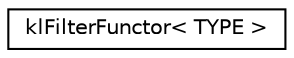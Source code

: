 digraph G
{
  edge [fontname="Helvetica",fontsize="10",labelfontname="Helvetica",labelfontsize="10"];
  node [fontname="Helvetica",fontsize="10",shape=record];
  rankdir=LR;
  Node1 [label="klFilterFunctor\< TYPE \>",height=0.2,width=0.4,color="black", fillcolor="white", style="filled",URL="$classkl_filter_functor.html"];
}
